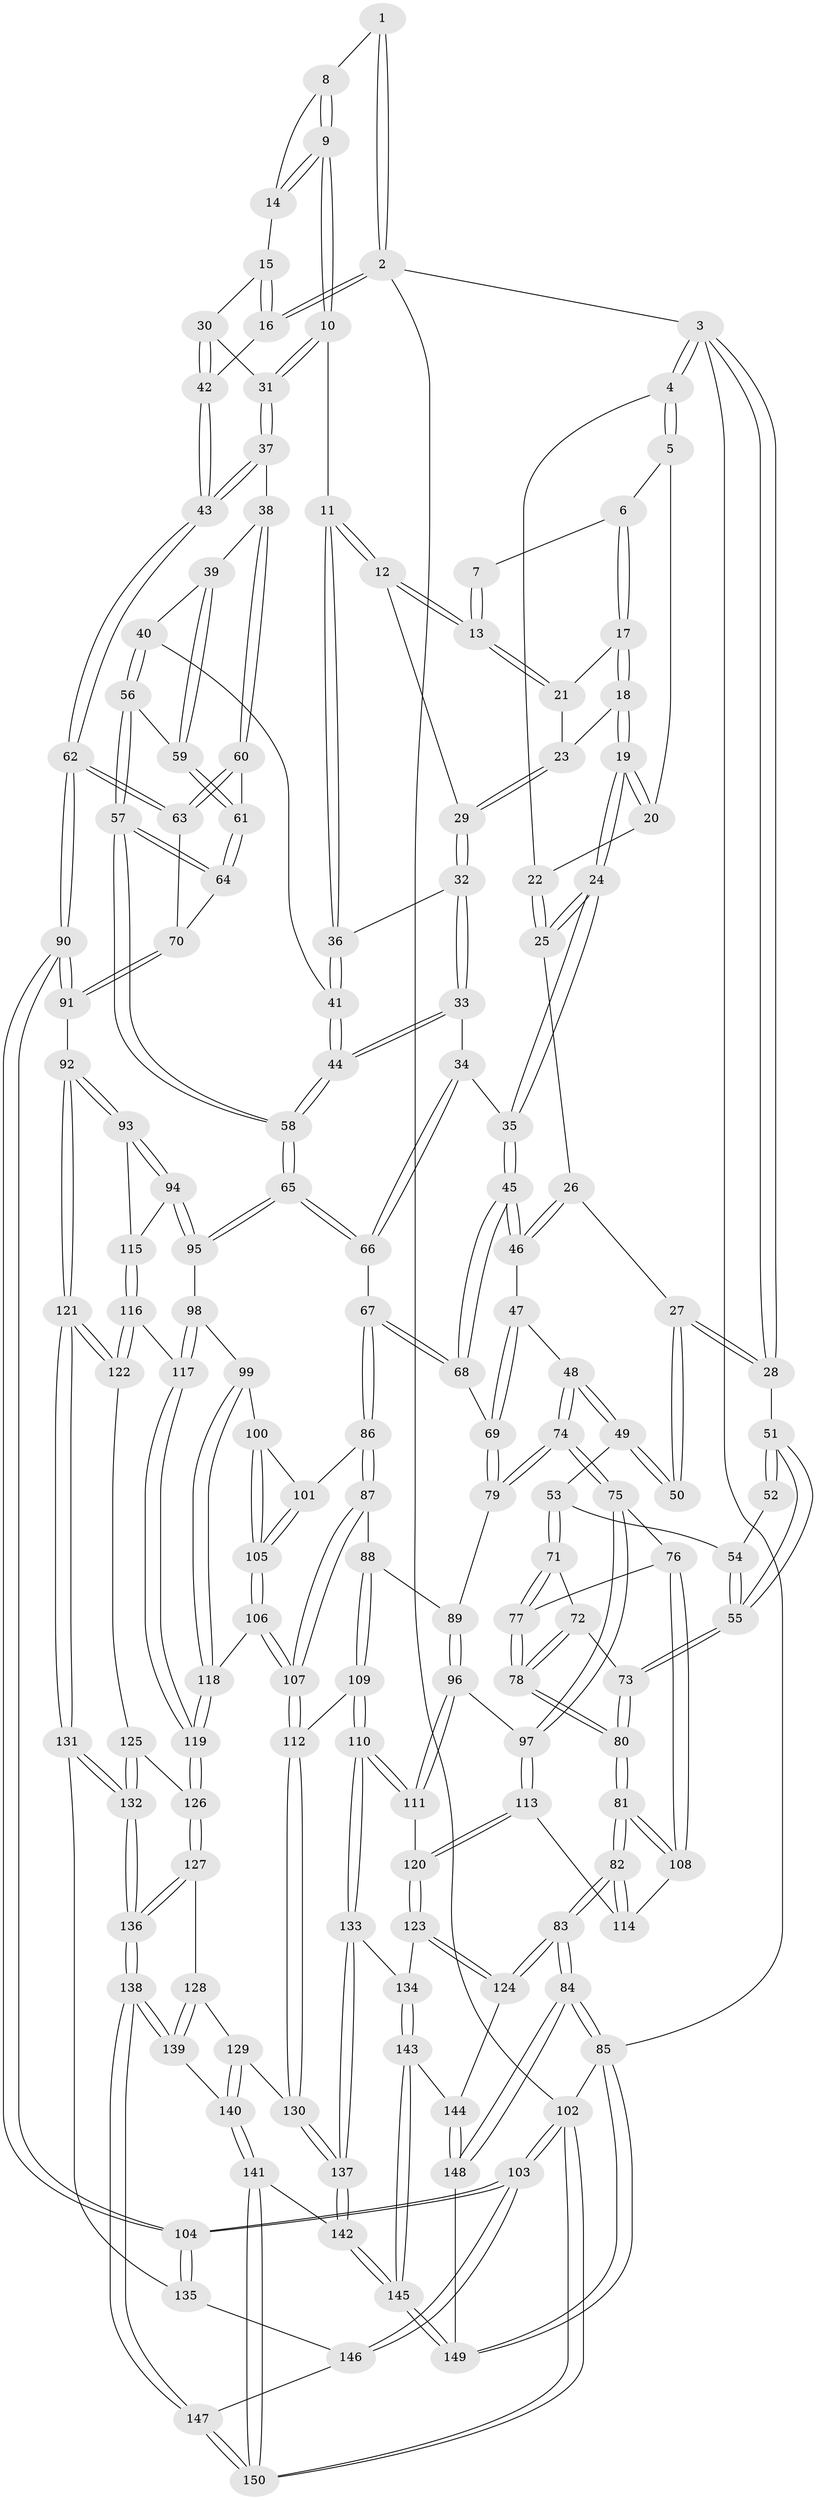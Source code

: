 // coarse degree distribution, {2: 0.13333333333333333, 4: 0.22666666666666666, 3: 0.56, 5: 0.08}
// Generated by graph-tools (version 1.1) at 2025/54/03/04/25 22:54:10]
// undirected, 150 vertices, 372 edges
graph export_dot {
  node [color=gray90,style=filled];
  1 [pos="+0.8601166091245664+0"];
  2 [pos="+1+0"];
  3 [pos="+0+0"];
  4 [pos="+0.09090174807755622+0"];
  5 [pos="+0.45931417989431716+0"];
  6 [pos="+0.5543306208871597+0"];
  7 [pos="+0.7512212772490858+0"];
  8 [pos="+0.8707213762825292+0"];
  9 [pos="+0.8274215544361815+0.12862777282251237"];
  10 [pos="+0.8062341945772382+0.14661234831362005"];
  11 [pos="+0.7841392689088608+0.15227480004190638"];
  12 [pos="+0.7799503175690301+0.14816384995091442"];
  13 [pos="+0.7447839495183612+0.09599294685446709"];
  14 [pos="+0.9461014673067056+0.08905517006725337"];
  15 [pos="+0.976136609795818+0.09361354775627437"];
  16 [pos="+1+0.10670765346710624"];
  17 [pos="+0.5582040598448048+0"];
  18 [pos="+0.5087969944097605+0.08225711166074148"];
  19 [pos="+0.4468575048941037+0.14667052139592787"];
  20 [pos="+0.40582550390174177+0.062210390077402804"];
  21 [pos="+0.6644540288838214+0.06225512748276676"];
  22 [pos="+0.14080080731845995+0"];
  23 [pos="+0.6040352113489775+0.1256970932082647"];
  24 [pos="+0.42913964792239156+0.18268916719455008"];
  25 [pos="+0.2752822796261752+0.15719476088907477"];
  26 [pos="+0.23900658423663373+0.19896865661212013"];
  27 [pos="+0.20652396070725718+0.2139806952097629"];
  28 [pos="+0+0"];
  29 [pos="+0.6140918901685395+0.14282687541888647"];
  30 [pos="+0.9252606397580979+0.23346106086968418"];
  31 [pos="+0.9169624351403909+0.23276767230938936"];
  32 [pos="+0.6009757854758373+0.22920430354609456"];
  33 [pos="+0.5511749836920106+0.27827970255701234"];
  34 [pos="+0.5487482222778489+0.278784593491026"];
  35 [pos="+0.4668330319425737+0.2612911506507858"];
  36 [pos="+0.7706859083285813+0.1833400468816469"];
  37 [pos="+0.8732367983088414+0.3266210876577323"];
  38 [pos="+0.8729200326205477+0.32681377989201715"];
  39 [pos="+0.8391078938488127+0.3213415367515826"];
  40 [pos="+0.782929692110537+0.2856946436950712"];
  41 [pos="+0.7665592485111625+0.27394987623919276"];
  42 [pos="+1+0.3175229019543286"];
  43 [pos="+1+0.33746512087507724"];
  44 [pos="+0.7033879435075283+0.34108312501004"];
  45 [pos="+0.41868065600640497+0.34598435942525035"];
  46 [pos="+0.27874726098875474+0.30702786704376117"];
  47 [pos="+0.24434058988665028+0.3764555594511984"];
  48 [pos="+0.17974826013366+0.3859232512937712"];
  49 [pos="+0.12836215843498625+0.3426626019555525"];
  50 [pos="+0.19053960488282126+0.228844535903951"];
  51 [pos="+0+0"];
  52 [pos="+0.10169804913567852+0.211892800599476"];
  53 [pos="+0.1261028716734964+0.34290506267203386"];
  54 [pos="+0.05237256512540821+0.29262745551936364"];
  55 [pos="+0+0.1219087057637012"];
  56 [pos="+0.7957514729889322+0.3771766818796763"];
  57 [pos="+0.7304772886075185+0.4858527214977267"];
  58 [pos="+0.7100831440727522+0.4877406706373529"];
  59 [pos="+0.8273707318902189+0.3594638794917896"];
  60 [pos="+0.8902469798431362+0.3943495041241147"];
  61 [pos="+0.8228763128402016+0.4088630673539667"];
  62 [pos="+1+0.536167278456352"];
  63 [pos="+0.9167231543881454+0.4243296778620688"];
  64 [pos="+0.7533892392553811+0.48531559108510003"];
  65 [pos="+0.6988816028902776+0.4977976431410932"];
  66 [pos="+0.5910590066486525+0.47749477380397753"];
  67 [pos="+0.49209985354409386+0.5085166969909536"];
  68 [pos="+0.40653000192464456+0.4025509368540098"];
  69 [pos="+0.34018694707020714+0.4327182560905919"];
  70 [pos="+0.7755110528009912+0.49122657977815976"];
  71 [pos="+0.0838359989766846+0.3858719933196415"];
  72 [pos="+0.08264255937727395+0.3865013139809429"];
  73 [pos="+0+0.33518724020879853"];
  74 [pos="+0.1897568131232303+0.5294681162838505"];
  75 [pos="+0.17989766535077714+0.5438582199451982"];
  76 [pos="+0.14526797168696012+0.5454944600244137"];
  77 [pos="+0.11516884999604435+0.5417215771347162"];
  78 [pos="+0+0.5628542258536358"];
  79 [pos="+0.30485313984649043+0.49144478033420913"];
  80 [pos="+0+0.6004053145411022"];
  81 [pos="+0+0.6141086627958309"];
  82 [pos="+0+0.7431419100988879"];
  83 [pos="+0+0.8201034197659886"];
  84 [pos="+0+1"];
  85 [pos="+0+1"];
  86 [pos="+0.4877631372337213+0.5221512237531347"];
  87 [pos="+0.45751451792550507+0.5523000192547396"];
  88 [pos="+0.42916895334486704+0.5711532703995091"];
  89 [pos="+0.34471468119203924+0.5595723367694986"];
  90 [pos="+1+0.5867694145516092"];
  91 [pos="+1+0.6256279299327953"];
  92 [pos="+0.9454028624229883+0.6637111125503677"];
  93 [pos="+0.8854465256017936+0.6517583024037892"];
  94 [pos="+0.716067603286577+0.5977441231557838"];
  95 [pos="+0.6962410316518277+0.5734920511281604"];
  96 [pos="+0.28846150324467834+0.6544656540590938"];
  97 [pos="+0.1863796569330036+0.5574107621177748"];
  98 [pos="+0.6637002446703107+0.6062117193847225"];
  99 [pos="+0.6328620162413873+0.6308114990735701"];
  100 [pos="+0.6287189047703883+0.6317658810857678"];
  101 [pos="+0.518963915280259+0.5755710302135533"];
  102 [pos="+1+1"];
  103 [pos="+1+0.8802146544634508"];
  104 [pos="+1+0.7779618919324036"];
  105 [pos="+0.5360857818479987+0.691333504857449"];
  106 [pos="+0.5325410040373908+0.697609262995179"];
  107 [pos="+0.4976349336963462+0.7310166044764096"];
  108 [pos="+0.10358556813259774+0.6610514258938752"];
  109 [pos="+0.3758802014292141+0.7382849842424265"];
  110 [pos="+0.3632101429523593+0.7420209917807707"];
  111 [pos="+0.3001977356426576+0.6916405964242172"];
  112 [pos="+0.4834625960819387+0.7504075725511034"];
  113 [pos="+0.1528431533294251+0.7029751390775203"];
  114 [pos="+0.1288585590643486+0.6866440456263242"];
  115 [pos="+0.740138593708384+0.6793146812936192"];
  116 [pos="+0.7420367813381933+0.7046706945811726"];
  117 [pos="+0.6868660998388718+0.7301222608794763"];
  118 [pos="+0.6424893806779727+0.7311282968599759"];
  119 [pos="+0.657044898446135+0.7537239307036677"];
  120 [pos="+0.16361116059042163+0.7333674376136858"];
  121 [pos="+0.9030586603988267+0.7134187246495295"];
  122 [pos="+0.7653693328263812+0.7270362133347034"];
  123 [pos="+0.15233951968743809+0.7563832449769229"];
  124 [pos="+0.09063642806510758+0.8322679902613932"];
  125 [pos="+0.7590257940296847+0.7704216688154584"];
  126 [pos="+0.6534254068073312+0.7821018130285134"];
  127 [pos="+0.6486427552458183+0.7935697000395584"];
  128 [pos="+0.5886912179088277+0.8234279830744475"];
  129 [pos="+0.5383510699500527+0.8253580811376022"];
  130 [pos="+0.5356194464577922+0.8243780073437209"];
  131 [pos="+0.8557717492613335+0.8562489360732641"];
  132 [pos="+0.805295301217966+0.9059612945190256"];
  133 [pos="+0.327386792538864+0.8317762580623859"];
  134 [pos="+0.32544552186882963+0.8328810901770995"];
  135 [pos="+0.9640382910061117+0.8668599761055996"];
  136 [pos="+0.7969184098168629+0.9213621505537182"];
  137 [pos="+0.43094026186101075+0.9524315452532988"];
  138 [pos="+0.7926638736754158+0.9485945090171005"];
  139 [pos="+0.6440859364685948+0.9076120677149022"];
  140 [pos="+0.578062076306789+0.9621559041674148"];
  141 [pos="+0.5304235937781627+1"];
  142 [pos="+0.4491444122370215+1"];
  143 [pos="+0.2546533142842124+0.8914304988808187"];
  144 [pos="+0.1594678317168653+0.8934245348036443"];
  145 [pos="+0.36747489620387797+1"];
  146 [pos="+0.9598581893985209+0.9445260553848602"];
  147 [pos="+0.8067809618207601+1"];
  148 [pos="+0.1560328015136225+0.9271929881849437"];
  149 [pos="+0.17426962472139282+1"];
  150 [pos="+0.7969427902051786+1"];
  1 -- 2;
  1 -- 2;
  1 -- 8;
  2 -- 3;
  2 -- 16;
  2 -- 16;
  2 -- 102;
  3 -- 4;
  3 -- 4;
  3 -- 28;
  3 -- 28;
  3 -- 85;
  4 -- 5;
  4 -- 5;
  4 -- 22;
  5 -- 6;
  5 -- 20;
  6 -- 7;
  6 -- 17;
  6 -- 17;
  7 -- 13;
  7 -- 13;
  8 -- 9;
  8 -- 9;
  8 -- 14;
  9 -- 10;
  9 -- 10;
  9 -- 14;
  9 -- 14;
  10 -- 11;
  10 -- 31;
  10 -- 31;
  11 -- 12;
  11 -- 12;
  11 -- 36;
  11 -- 36;
  12 -- 13;
  12 -- 13;
  12 -- 29;
  13 -- 21;
  13 -- 21;
  14 -- 15;
  15 -- 16;
  15 -- 16;
  15 -- 30;
  16 -- 42;
  17 -- 18;
  17 -- 18;
  17 -- 21;
  18 -- 19;
  18 -- 19;
  18 -- 23;
  19 -- 20;
  19 -- 20;
  19 -- 24;
  19 -- 24;
  20 -- 22;
  21 -- 23;
  22 -- 25;
  22 -- 25;
  23 -- 29;
  23 -- 29;
  24 -- 25;
  24 -- 25;
  24 -- 35;
  24 -- 35;
  25 -- 26;
  26 -- 27;
  26 -- 46;
  26 -- 46;
  27 -- 28;
  27 -- 28;
  27 -- 50;
  27 -- 50;
  28 -- 51;
  29 -- 32;
  29 -- 32;
  30 -- 31;
  30 -- 42;
  30 -- 42;
  31 -- 37;
  31 -- 37;
  32 -- 33;
  32 -- 33;
  32 -- 36;
  33 -- 34;
  33 -- 44;
  33 -- 44;
  34 -- 35;
  34 -- 66;
  34 -- 66;
  35 -- 45;
  35 -- 45;
  36 -- 41;
  36 -- 41;
  37 -- 38;
  37 -- 43;
  37 -- 43;
  38 -- 39;
  38 -- 60;
  38 -- 60;
  39 -- 40;
  39 -- 59;
  39 -- 59;
  40 -- 41;
  40 -- 56;
  40 -- 56;
  41 -- 44;
  41 -- 44;
  42 -- 43;
  42 -- 43;
  43 -- 62;
  43 -- 62;
  44 -- 58;
  44 -- 58;
  45 -- 46;
  45 -- 46;
  45 -- 68;
  45 -- 68;
  46 -- 47;
  47 -- 48;
  47 -- 69;
  47 -- 69;
  48 -- 49;
  48 -- 49;
  48 -- 74;
  48 -- 74;
  49 -- 50;
  49 -- 50;
  49 -- 53;
  51 -- 52;
  51 -- 52;
  51 -- 55;
  51 -- 55;
  52 -- 54;
  53 -- 54;
  53 -- 71;
  53 -- 71;
  54 -- 55;
  54 -- 55;
  55 -- 73;
  55 -- 73;
  56 -- 57;
  56 -- 57;
  56 -- 59;
  57 -- 58;
  57 -- 58;
  57 -- 64;
  57 -- 64;
  58 -- 65;
  58 -- 65;
  59 -- 61;
  59 -- 61;
  60 -- 61;
  60 -- 63;
  60 -- 63;
  61 -- 64;
  61 -- 64;
  62 -- 63;
  62 -- 63;
  62 -- 90;
  62 -- 90;
  63 -- 70;
  64 -- 70;
  65 -- 66;
  65 -- 66;
  65 -- 95;
  65 -- 95;
  66 -- 67;
  67 -- 68;
  67 -- 68;
  67 -- 86;
  67 -- 86;
  68 -- 69;
  69 -- 79;
  69 -- 79;
  70 -- 91;
  70 -- 91;
  71 -- 72;
  71 -- 77;
  71 -- 77;
  72 -- 73;
  72 -- 78;
  72 -- 78;
  73 -- 80;
  73 -- 80;
  74 -- 75;
  74 -- 75;
  74 -- 79;
  74 -- 79;
  75 -- 76;
  75 -- 97;
  75 -- 97;
  76 -- 77;
  76 -- 108;
  76 -- 108;
  77 -- 78;
  77 -- 78;
  78 -- 80;
  78 -- 80;
  79 -- 89;
  80 -- 81;
  80 -- 81;
  81 -- 82;
  81 -- 82;
  81 -- 108;
  81 -- 108;
  82 -- 83;
  82 -- 83;
  82 -- 114;
  82 -- 114;
  83 -- 84;
  83 -- 84;
  83 -- 124;
  83 -- 124;
  84 -- 85;
  84 -- 85;
  84 -- 148;
  84 -- 148;
  85 -- 102;
  85 -- 149;
  85 -- 149;
  86 -- 87;
  86 -- 87;
  86 -- 101;
  87 -- 88;
  87 -- 107;
  87 -- 107;
  88 -- 89;
  88 -- 109;
  88 -- 109;
  89 -- 96;
  89 -- 96;
  90 -- 91;
  90 -- 91;
  90 -- 104;
  90 -- 104;
  91 -- 92;
  92 -- 93;
  92 -- 93;
  92 -- 121;
  92 -- 121;
  93 -- 94;
  93 -- 94;
  93 -- 115;
  94 -- 95;
  94 -- 95;
  94 -- 115;
  95 -- 98;
  96 -- 97;
  96 -- 111;
  96 -- 111;
  97 -- 113;
  97 -- 113;
  98 -- 99;
  98 -- 117;
  98 -- 117;
  99 -- 100;
  99 -- 118;
  99 -- 118;
  100 -- 101;
  100 -- 105;
  100 -- 105;
  101 -- 105;
  101 -- 105;
  102 -- 103;
  102 -- 103;
  102 -- 150;
  102 -- 150;
  103 -- 104;
  103 -- 104;
  103 -- 146;
  103 -- 146;
  104 -- 135;
  104 -- 135;
  105 -- 106;
  105 -- 106;
  106 -- 107;
  106 -- 107;
  106 -- 118;
  107 -- 112;
  107 -- 112;
  108 -- 114;
  109 -- 110;
  109 -- 110;
  109 -- 112;
  110 -- 111;
  110 -- 111;
  110 -- 133;
  110 -- 133;
  111 -- 120;
  112 -- 130;
  112 -- 130;
  113 -- 114;
  113 -- 120;
  113 -- 120;
  115 -- 116;
  115 -- 116;
  116 -- 117;
  116 -- 122;
  116 -- 122;
  117 -- 119;
  117 -- 119;
  118 -- 119;
  118 -- 119;
  119 -- 126;
  119 -- 126;
  120 -- 123;
  120 -- 123;
  121 -- 122;
  121 -- 122;
  121 -- 131;
  121 -- 131;
  122 -- 125;
  123 -- 124;
  123 -- 124;
  123 -- 134;
  124 -- 144;
  125 -- 126;
  125 -- 132;
  125 -- 132;
  126 -- 127;
  126 -- 127;
  127 -- 128;
  127 -- 136;
  127 -- 136;
  128 -- 129;
  128 -- 139;
  128 -- 139;
  129 -- 130;
  129 -- 140;
  129 -- 140;
  130 -- 137;
  130 -- 137;
  131 -- 132;
  131 -- 132;
  131 -- 135;
  132 -- 136;
  132 -- 136;
  133 -- 134;
  133 -- 137;
  133 -- 137;
  134 -- 143;
  134 -- 143;
  135 -- 146;
  136 -- 138;
  136 -- 138;
  137 -- 142;
  137 -- 142;
  138 -- 139;
  138 -- 139;
  138 -- 147;
  138 -- 147;
  139 -- 140;
  140 -- 141;
  140 -- 141;
  141 -- 142;
  141 -- 150;
  141 -- 150;
  142 -- 145;
  142 -- 145;
  143 -- 144;
  143 -- 145;
  143 -- 145;
  144 -- 148;
  144 -- 148;
  145 -- 149;
  145 -- 149;
  146 -- 147;
  147 -- 150;
  147 -- 150;
  148 -- 149;
}
